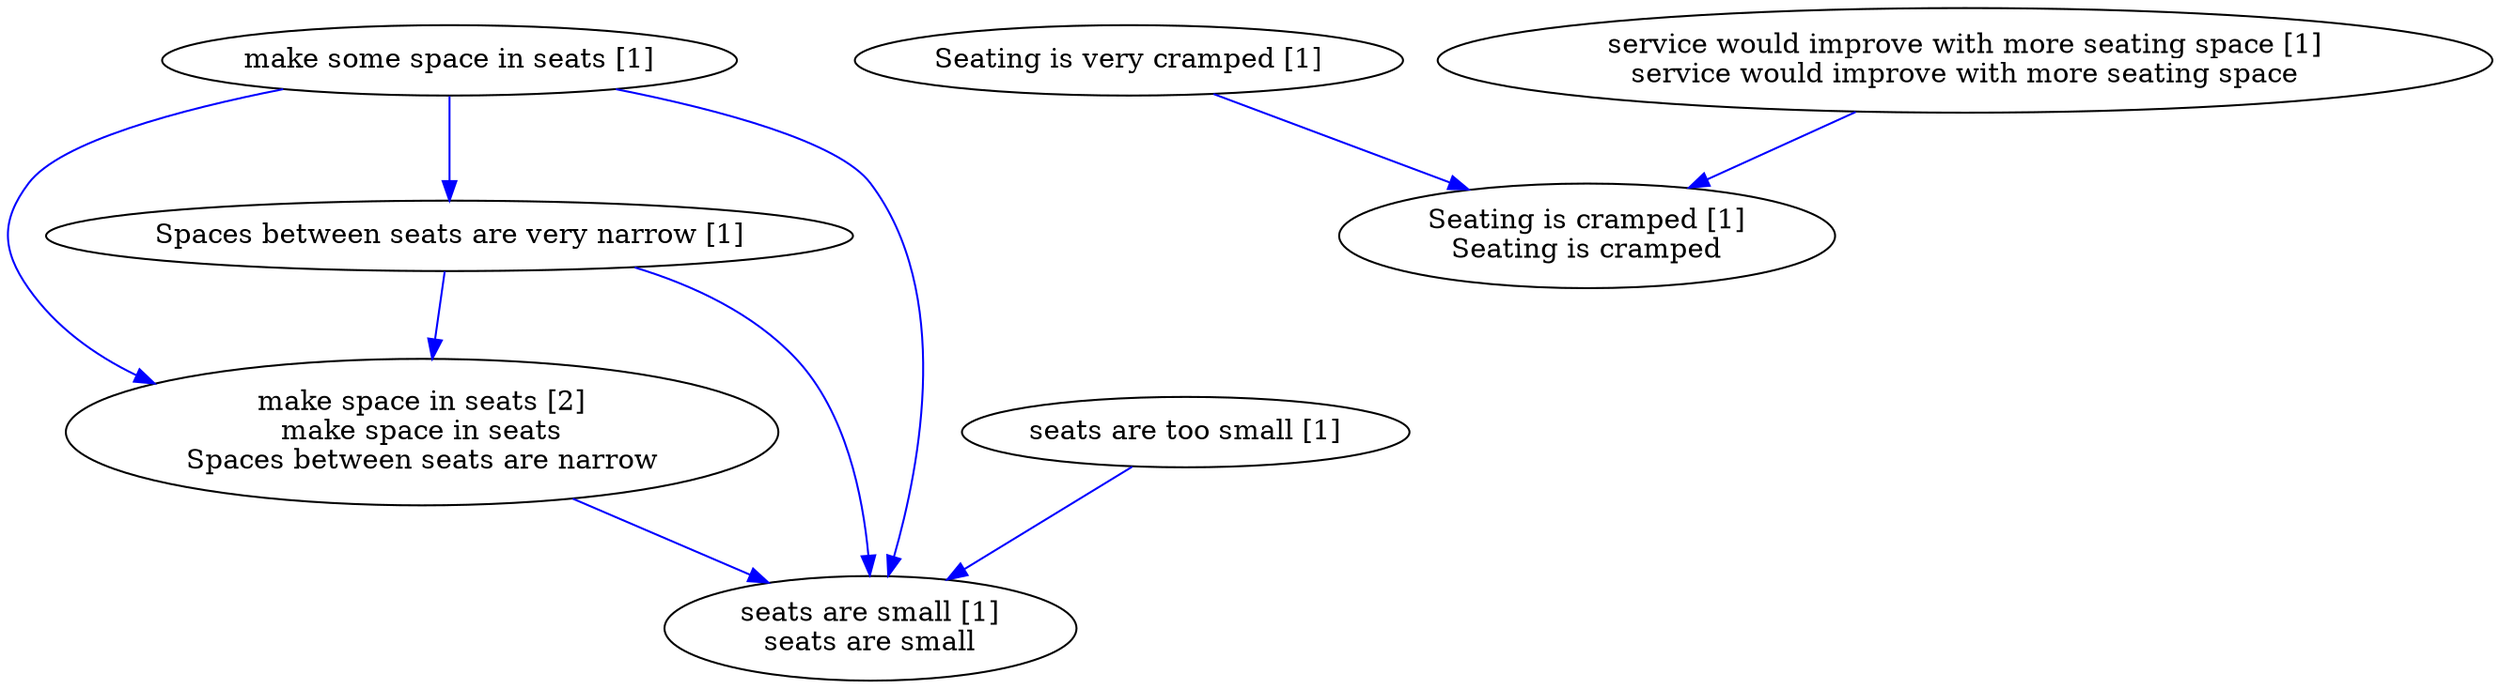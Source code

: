 digraph collapsedGraph {
"make space in seats [2]\nmake space in seats\nSpaces between seats are narrow""Seating is very cramped [1]""Seating is cramped [1]\nSeating is cramped""Spaces between seats are very narrow [1]""make some space in seats [1]""seats are too small [1]""seats are small [1]\nseats are small""service would improve with more seating space [1]\nservice would improve with more seating space""Spaces between seats are very narrow [1]" -> "make space in seats [2]\nmake space in seats\nSpaces between seats are narrow" [color=blue]
"make some space in seats [1]" -> "Spaces between seats are very narrow [1]" [color=blue]
"make space in seats [2]\nmake space in seats\nSpaces between seats are narrow" -> "seats are small [1]\nseats are small" [color=blue]
"make some space in seats [1]" -> "make space in seats [2]\nmake space in seats\nSpaces between seats are narrow" [color=blue]
"make some space in seats [1]" -> "seats are small [1]\nseats are small" [color=blue]
"Spaces between seats are very narrow [1]" -> "seats are small [1]\nseats are small" [color=blue]
"service would improve with more seating space [1]\nservice would improve with more seating space" -> "Seating is cramped [1]\nSeating is cramped" [color=blue]
"Seating is very cramped [1]" -> "Seating is cramped [1]\nSeating is cramped" [color=blue]
"seats are too small [1]" -> "seats are small [1]\nseats are small" [color=blue]
}